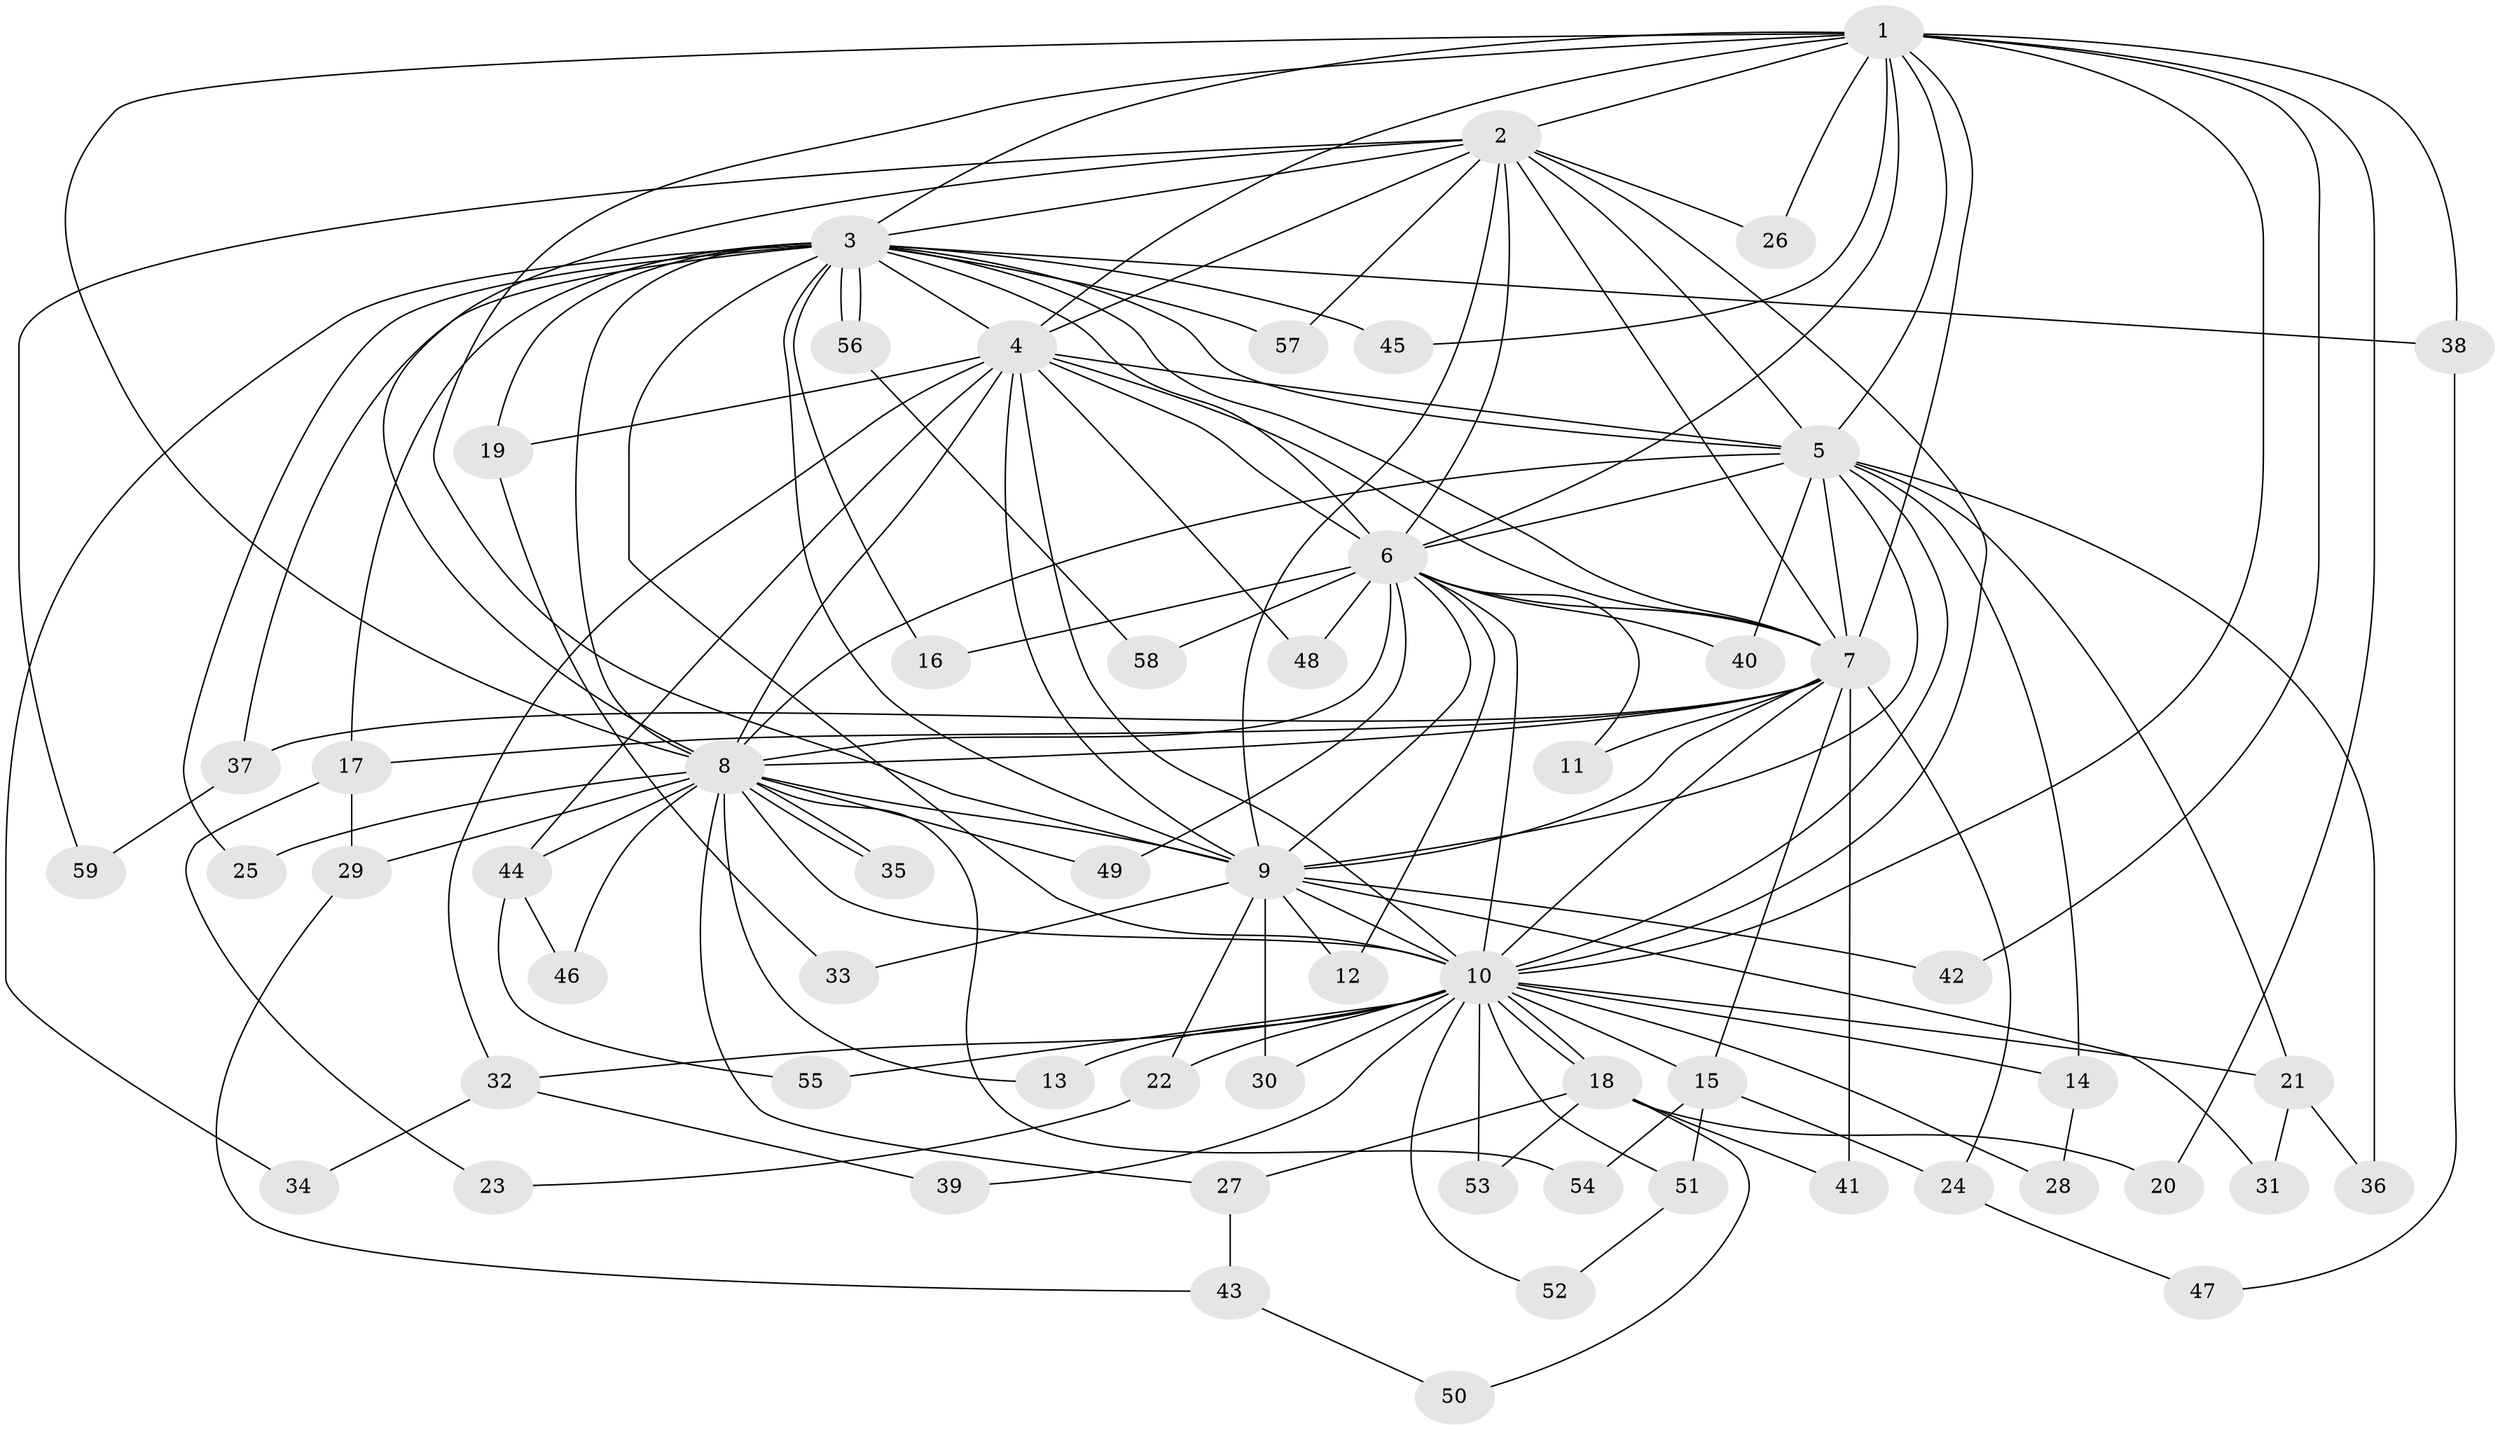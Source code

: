 // Generated by graph-tools (version 1.1) at 2025/35/03/09/25 02:35:06]
// undirected, 59 vertices, 143 edges
graph export_dot {
graph [start="1"]
  node [color=gray90,style=filled];
  1;
  2;
  3;
  4;
  5;
  6;
  7;
  8;
  9;
  10;
  11;
  12;
  13;
  14;
  15;
  16;
  17;
  18;
  19;
  20;
  21;
  22;
  23;
  24;
  25;
  26;
  27;
  28;
  29;
  30;
  31;
  32;
  33;
  34;
  35;
  36;
  37;
  38;
  39;
  40;
  41;
  42;
  43;
  44;
  45;
  46;
  47;
  48;
  49;
  50;
  51;
  52;
  53;
  54;
  55;
  56;
  57;
  58;
  59;
  1 -- 2;
  1 -- 3;
  1 -- 4;
  1 -- 5;
  1 -- 6;
  1 -- 7;
  1 -- 8;
  1 -- 9;
  1 -- 10;
  1 -- 20;
  1 -- 26;
  1 -- 38;
  1 -- 42;
  1 -- 45;
  2 -- 3;
  2 -- 4;
  2 -- 5;
  2 -- 6;
  2 -- 7;
  2 -- 8;
  2 -- 9;
  2 -- 10;
  2 -- 26;
  2 -- 57;
  2 -- 59;
  3 -- 4;
  3 -- 5;
  3 -- 6;
  3 -- 7;
  3 -- 8;
  3 -- 9;
  3 -- 10;
  3 -- 16;
  3 -- 17;
  3 -- 19;
  3 -- 25;
  3 -- 34;
  3 -- 37;
  3 -- 38;
  3 -- 45;
  3 -- 56;
  3 -- 56;
  3 -- 57;
  4 -- 5;
  4 -- 6;
  4 -- 7;
  4 -- 8;
  4 -- 9;
  4 -- 10;
  4 -- 19;
  4 -- 32;
  4 -- 44;
  4 -- 48;
  5 -- 6;
  5 -- 7;
  5 -- 8;
  5 -- 9;
  5 -- 10;
  5 -- 14;
  5 -- 21;
  5 -- 36;
  5 -- 40;
  6 -- 7;
  6 -- 8;
  6 -- 9;
  6 -- 10;
  6 -- 11;
  6 -- 12;
  6 -- 16;
  6 -- 40;
  6 -- 48;
  6 -- 49;
  6 -- 58;
  7 -- 8;
  7 -- 9;
  7 -- 10;
  7 -- 11;
  7 -- 15;
  7 -- 17;
  7 -- 24;
  7 -- 37;
  7 -- 41;
  8 -- 9;
  8 -- 10;
  8 -- 13;
  8 -- 25;
  8 -- 27;
  8 -- 29;
  8 -- 35;
  8 -- 35;
  8 -- 44;
  8 -- 46;
  8 -- 49;
  8 -- 54;
  9 -- 10;
  9 -- 12;
  9 -- 22;
  9 -- 30;
  9 -- 31;
  9 -- 33;
  9 -- 42;
  10 -- 13;
  10 -- 14;
  10 -- 15;
  10 -- 18;
  10 -- 18;
  10 -- 21;
  10 -- 22;
  10 -- 28;
  10 -- 30;
  10 -- 32;
  10 -- 39;
  10 -- 51;
  10 -- 52;
  10 -- 53;
  10 -- 55;
  14 -- 28;
  15 -- 24;
  15 -- 51;
  15 -- 54;
  17 -- 23;
  17 -- 29;
  18 -- 20;
  18 -- 27;
  18 -- 41;
  18 -- 50;
  18 -- 53;
  19 -- 33;
  21 -- 31;
  21 -- 36;
  22 -- 23;
  24 -- 47;
  27 -- 43;
  29 -- 43;
  32 -- 34;
  32 -- 39;
  37 -- 59;
  38 -- 47;
  43 -- 50;
  44 -- 46;
  44 -- 55;
  51 -- 52;
  56 -- 58;
}
